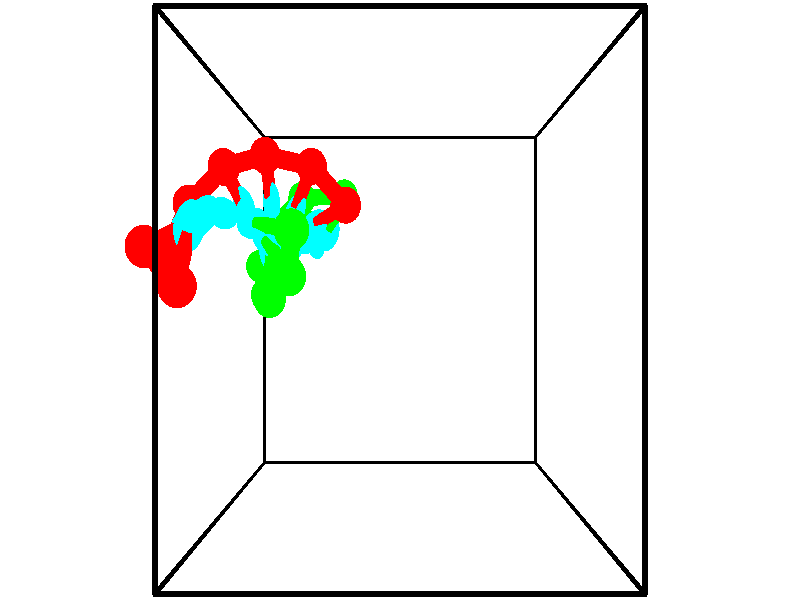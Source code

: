 // switches for output
#declare DRAW_BASES = 1; // possible values are 0, 1; only relevant for DNA ribbons
#declare DRAW_BASES_TYPE = 3; // possible values are 1, 2, 3; only relevant for DNA ribbons
#declare DRAW_FOG = 0; // set to 1 to enable fog

#include "colors.inc"

#include "transforms.inc"
background { rgb <1, 1, 1>}

#default {
   normal{
       ripples 0.25
       frequency 0.20
       turbulence 0.2
       lambda 5
   }
	finish {
		phong 0.1
		phong_size 40.
	}
}

// original window dimensions: 1024x640


// camera settings

camera {
	sky <-0, 1, 0>
	up <-0, 1, 0>
	right 1.6 * <1, 0, 0>
	location <2.5, 2.5, 11.1562>
	look_at <2.5, 2.5, 2.5>
	direction <0, 0, -8.6562>
	angle 67.0682
}


# declare cpy_camera_pos = <2.5, 2.5, 11.1562>;
# if (DRAW_FOG = 1)
fog {
	fog_type 2
	up vnormalize(cpy_camera_pos)
	color rgbt<1,1,1,0.3>
	distance 1e-5
	fog_alt 3e-3
	fog_offset 4
}
# end


// LIGHTS

# declare lum = 6;
global_settings {
	ambient_light rgb lum * <0.05, 0.05, 0.05>
	max_trace_level 15
}# declare cpy_direct_light_amount = 0.25;
light_source
{	1000 * <-1, -1, 1>,
	rgb lum * cpy_direct_light_amount
	parallel
}

light_source
{	1000 * <1, 1, -1>,
	rgb lum * cpy_direct_light_amount
	parallel
}

// strand 0

// nucleotide -1

// particle -1
sphere {
	<-0.490376, 2.658722, 3.059149> 0.250000
	pigment { color rgbt <1,0,0,0> }
	no_shadow
}
cylinder {
	<-0.371307, 3.034133, 3.129072>,  <-0.299866, 3.259380, 3.171026>, 0.100000
	pigment { color rgbt <1,0,0,0> }
	no_shadow
}
cylinder {
	<-0.371307, 3.034133, 3.129072>,  <-0.490376, 2.658722, 3.059149>, 0.100000
	pigment { color rgbt <1,0,0,0> }
	no_shadow
}

// particle -1
sphere {
	<-0.371307, 3.034133, 3.129072> 0.100000
	pigment { color rgbt <1,0,0,0> }
	no_shadow
}
sphere {
	0, 1
	scale<0.080000,0.200000,0.300000>
	matrix <-0.127971, 0.220684, -0.966914,
		-0.946053, 0.265451, 0.185796,
		0.297671, 0.938528, 0.174808,
		-0.282006, 3.315691, 3.181515>
	pigment { color rgbt <0,1,1,0> }
	no_shadow
}
cylinder {
	<-1.018358, 3.111696, 2.845774>,  <-0.490376, 2.658722, 3.059149>, 0.130000
	pigment { color rgbt <1,0,0,0> }
	no_shadow
}

// nucleotide -1

// particle -1
sphere {
	<-1.018358, 3.111696, 2.845774> 0.250000
	pigment { color rgbt <1,0,0,0> }
	no_shadow
}
cylinder {
	<-0.656914, 3.275629, 2.795937>,  <-0.440047, 3.373989, 2.766034>, 0.100000
	pigment { color rgbt <1,0,0,0> }
	no_shadow
}
cylinder {
	<-0.656914, 3.275629, 2.795937>,  <-1.018358, 3.111696, 2.845774>, 0.100000
	pigment { color rgbt <1,0,0,0> }
	no_shadow
}

// particle -1
sphere {
	<-0.656914, 3.275629, 2.795937> 0.100000
	pigment { color rgbt <1,0,0,0> }
	no_shadow
}
sphere {
	0, 1
	scale<0.080000,0.200000,0.300000>
	matrix <-0.201392, 0.149757, -0.967995,
		-0.378057, 0.899784, 0.217858,
		0.903612, 0.409832, -0.124592,
		-0.385830, 3.398579, 2.758559>
	pigment { color rgbt <0,1,1,0> }
	no_shadow
}
cylinder {
	<-0.921526, 3.143673, 2.166684>,  <-1.018358, 3.111696, 2.845774>, 0.130000
	pigment { color rgbt <1,0,0,0> }
	no_shadow
}

// nucleotide -1

// particle -1
sphere {
	<-0.921526, 3.143673, 2.166684> 0.250000
	pigment { color rgbt <1,0,0,0> }
	no_shadow
}
cylinder {
	<-0.606979, 3.365441, 2.275677>,  <-0.418251, 3.498501, 2.341072>, 0.100000
	pigment { color rgbt <1,0,0,0> }
	no_shadow
}
cylinder {
	<-0.606979, 3.365441, 2.275677>,  <-0.921526, 3.143673, 2.166684>, 0.100000
	pigment { color rgbt <1,0,0,0> }
	no_shadow
}

// particle -1
sphere {
	<-0.606979, 3.365441, 2.275677> 0.100000
	pigment { color rgbt <1,0,0,0> }
	no_shadow
}
sphere {
	0, 1
	scale<0.080000,0.200000,0.300000>
	matrix <0.228622, 0.148581, -0.962110,
		-0.573898, 0.818867, -0.009914,
		0.786367, 0.554420, 0.272482,
		-0.371069, 3.531766, 2.357421>
	pigment { color rgbt <0,1,1,0> }
	no_shadow
}
cylinder {
	<-0.804009, 3.756872, 1.681559>,  <-0.921526, 3.143673, 2.166684>, 0.130000
	pigment { color rgbt <1,0,0,0> }
	no_shadow
}

// nucleotide -1

// particle -1
sphere {
	<-0.804009, 3.756872, 1.681559> 0.250000
	pigment { color rgbt <1,0,0,0> }
	no_shadow
}
cylinder {
	<-0.454239, 3.667015, 1.853565>,  <-0.244377, 3.613101, 1.956769>, 0.100000
	pigment { color rgbt <1,0,0,0> }
	no_shadow
}
cylinder {
	<-0.454239, 3.667015, 1.853565>,  <-0.804009, 3.756872, 1.681559>, 0.100000
	pigment { color rgbt <1,0,0,0> }
	no_shadow
}

// particle -1
sphere {
	<-0.454239, 3.667015, 1.853565> 0.100000
	pigment { color rgbt <1,0,0,0> }
	no_shadow
}
sphere {
	0, 1
	scale<0.080000,0.200000,0.300000>
	matrix <0.456468, 0.080662, -0.886076,
		0.164365, 0.971097, 0.173075,
		0.874426, -0.224643, 0.430017,
		-0.191911, 3.599622, 1.982570>
	pigment { color rgbt <0,1,1,0> }
	no_shadow
}
cylinder {
	<-0.331469, 4.280345, 1.455529>,  <-0.804009, 3.756872, 1.681559>, 0.130000
	pigment { color rgbt <1,0,0,0> }
	no_shadow
}

// nucleotide -1

// particle -1
sphere {
	<-0.331469, 4.280345, 1.455529> 0.250000
	pigment { color rgbt <1,0,0,0> }
	no_shadow
}
cylinder {
	<-0.114769, 3.966637, 1.576477>,  <0.015251, 3.778412, 1.649046>, 0.100000
	pigment { color rgbt <1,0,0,0> }
	no_shadow
}
cylinder {
	<-0.114769, 3.966637, 1.576477>,  <-0.331469, 4.280345, 1.455529>, 0.100000
	pigment { color rgbt <1,0,0,0> }
	no_shadow
}

// particle -1
sphere {
	<-0.114769, 3.966637, 1.576477> 0.100000
	pigment { color rgbt <1,0,0,0> }
	no_shadow
}
sphere {
	0, 1
	scale<0.080000,0.200000,0.300000>
	matrix <0.570169, 0.078573, -0.817761,
		0.617588, 0.615424, 0.489733,
		0.541750, -0.784270, 0.302370,
		0.047756, 3.731356, 1.667188>
	pigment { color rgbt <0,1,1,0> }
	no_shadow
}
cylinder {
	<0.284144, 4.479250, 1.230100>,  <-0.331469, 4.280345, 1.455529>, 0.130000
	pigment { color rgbt <1,0,0,0> }
	no_shadow
}

// nucleotide -1

// particle -1
sphere {
	<0.284144, 4.479250, 1.230100> 0.250000
	pigment { color rgbt <1,0,0,0> }
	no_shadow
}
cylinder {
	<0.361488, 4.096140, 1.315214>,  <0.407895, 3.866274, 1.366283>, 0.100000
	pigment { color rgbt <1,0,0,0> }
	no_shadow
}
cylinder {
	<0.361488, 4.096140, 1.315214>,  <0.284144, 4.479250, 1.230100>, 0.100000
	pigment { color rgbt <1,0,0,0> }
	no_shadow
}

// particle -1
sphere {
	<0.361488, 4.096140, 1.315214> 0.100000
	pigment { color rgbt <1,0,0,0> }
	no_shadow
}
sphere {
	0, 1
	scale<0.080000,0.200000,0.300000>
	matrix <0.681614, -0.024860, -0.731290,
		0.705701, 0.286440, 0.648026,
		0.193361, -0.957775, 0.212786,
		0.419497, 3.808807, 1.379050>
	pigment { color rgbt <0,1,1,0> }
	no_shadow
}
cylinder {
	<1.045057, 4.335271, 1.203080>,  <0.284144, 4.479250, 1.230100>, 0.130000
	pigment { color rgbt <1,0,0,0> }
	no_shadow
}

// nucleotide -1

// particle -1
sphere {
	<1.045057, 4.335271, 1.203080> 0.250000
	pigment { color rgbt <1,0,0,0> }
	no_shadow
}
cylinder {
	<0.879181, 3.972194, 1.177397>,  <0.779655, 3.754347, 1.161987>, 0.100000
	pigment { color rgbt <1,0,0,0> }
	no_shadow
}
cylinder {
	<0.879181, 3.972194, 1.177397>,  <1.045057, 4.335271, 1.203080>, 0.100000
	pigment { color rgbt <1,0,0,0> }
	no_shadow
}

// particle -1
sphere {
	<0.879181, 3.972194, 1.177397> 0.100000
	pigment { color rgbt <1,0,0,0> }
	no_shadow
}
sphere {
	0, 1
	scale<0.080000,0.200000,0.300000>
	matrix <0.514810, -0.175842, -0.839077,
		0.750335, -0.381013, 0.540210,
		-0.414691, -0.907694, -0.064209,
		0.754774, 3.699885, 1.158134>
	pigment { color rgbt <0,1,1,0> }
	no_shadow
}
cylinder {
	<1.610007, 3.794160, 1.260401>,  <1.045057, 4.335271, 1.203080>, 0.130000
	pigment { color rgbt <1,0,0,0> }
	no_shadow
}

// nucleotide -1

// particle -1
sphere {
	<1.610007, 3.794160, 1.260401> 0.250000
	pigment { color rgbt <1,0,0,0> }
	no_shadow
}
cylinder {
	<1.289253, 3.663936, 1.060005>,  <1.096801, 3.585801, 0.939768>, 0.100000
	pigment { color rgbt <1,0,0,0> }
	no_shadow
}
cylinder {
	<1.289253, 3.663936, 1.060005>,  <1.610007, 3.794160, 1.260401>, 0.100000
	pigment { color rgbt <1,0,0,0> }
	no_shadow
}

// particle -1
sphere {
	<1.289253, 3.663936, 1.060005> 0.100000
	pigment { color rgbt <1,0,0,0> }
	no_shadow
}
sphere {
	0, 1
	scale<0.080000,0.200000,0.300000>
	matrix <0.551430, -0.080468, -0.830331,
		0.230010, -0.942091, 0.244050,
		-0.801885, -0.325561, -0.500989,
		1.048688, 3.566268, 0.909708>
	pigment { color rgbt <0,1,1,0> }
	no_shadow
}
// strand 1

// nucleotide -1

// particle -1
sphere {
	<1.446177, 4.152726, -0.291170> 0.250000
	pigment { color rgbt <0,1,0,0> }
	no_shadow
}
cylinder {
	<1.261063, 3.812787, -0.392036>,  <1.149994, 3.608824, -0.452556>, 0.100000
	pigment { color rgbt <0,1,0,0> }
	no_shadow
}
cylinder {
	<1.261063, 3.812787, -0.392036>,  <1.446177, 4.152726, -0.291170>, 0.100000
	pigment { color rgbt <0,1,0,0> }
	no_shadow
}

// particle -1
sphere {
	<1.261063, 3.812787, -0.392036> 0.100000
	pigment { color rgbt <0,1,0,0> }
	no_shadow
}
sphere {
	0, 1
	scale<0.080000,0.200000,0.300000>
	matrix <-0.248019, -0.148971, 0.957233,
		-0.851067, 0.505536, -0.141837,
		-0.462786, -0.849848, -0.252167,
		1.122227, 3.557833, -0.467686>
	pigment { color rgbt <0,1,1,0> }
	no_shadow
}
cylinder {
	<0.672333, 4.083821, -0.101567>,  <1.446177, 4.152726, -0.291170>, 0.130000
	pigment { color rgbt <0,1,0,0> }
	no_shadow
}

// nucleotide -1

// particle -1
sphere {
	<0.672333, 4.083821, -0.101567> 0.250000
	pigment { color rgbt <0,1,0,0> }
	no_shadow
}
cylinder {
	<0.806297, 3.707104, -0.089832>,  <0.886676, 3.481073, -0.082792>, 0.100000
	pigment { color rgbt <0,1,0,0> }
	no_shadow
}
cylinder {
	<0.806297, 3.707104, -0.089832>,  <0.672333, 4.083821, -0.101567>, 0.100000
	pigment { color rgbt <0,1,0,0> }
	no_shadow
}

// particle -1
sphere {
	<0.806297, 3.707104, -0.089832> 0.100000
	pigment { color rgbt <0,1,0,0> }
	no_shadow
}
sphere {
	0, 1
	scale<0.080000,0.200000,0.300000>
	matrix <-0.390952, -0.110563, 0.913746,
		-0.857317, -0.317492, -0.405225,
		0.334910, -0.941793, 0.029336,
		0.906770, 3.424566, -0.081031>
	pigment { color rgbt <0,1,1,0> }
	no_shadow
}
cylinder {
	<0.159420, 3.649252, -0.016902>,  <0.672333, 4.083821, -0.101567>, 0.130000
	pigment { color rgbt <0,1,0,0> }
	no_shadow
}

// nucleotide -1

// particle -1
sphere {
	<0.159420, 3.649252, -0.016902> 0.250000
	pigment { color rgbt <0,1,0,0> }
	no_shadow
}
cylinder {
	<0.487328, 3.506510, 0.162266>,  <0.684072, 3.420865, 0.269766>, 0.100000
	pigment { color rgbt <0,1,0,0> }
	no_shadow
}
cylinder {
	<0.487328, 3.506510, 0.162266>,  <0.159420, 3.649252, -0.016902>, 0.100000
	pigment { color rgbt <0,1,0,0> }
	no_shadow
}

// particle -1
sphere {
	<0.487328, 3.506510, 0.162266> 0.100000
	pigment { color rgbt <0,1,0,0> }
	no_shadow
}
sphere {
	0, 1
	scale<0.080000,0.200000,0.300000>
	matrix <-0.512859, -0.109385, 0.851476,
		-0.254859, -0.927733, -0.272687,
		0.819770, -0.356856, 0.447919,
		0.733259, 3.399453, 0.296641>
	pigment { color rgbt <0,1,1,0> }
	no_shadow
}
cylinder {
	<0.000006, 3.002994, 0.338662>,  <0.159420, 3.649252, -0.016902>, 0.130000
	pigment { color rgbt <0,1,0,0> }
	no_shadow
}

// nucleotide -1

// particle -1
sphere {
	<0.000006, 3.002994, 0.338662> 0.250000
	pigment { color rgbt <0,1,0,0> }
	no_shadow
}
cylinder {
	<0.333115, 3.134157, 0.517086>,  <0.532980, 3.212855, 0.624140>, 0.100000
	pigment { color rgbt <0,1,0,0> }
	no_shadow
}
cylinder {
	<0.333115, 3.134157, 0.517086>,  <0.000006, 3.002994, 0.338662>, 0.100000
	pigment { color rgbt <0,1,0,0> }
	no_shadow
}

// particle -1
sphere {
	<0.333115, 3.134157, 0.517086> 0.100000
	pigment { color rgbt <0,1,0,0> }
	no_shadow
}
sphere {
	0, 1
	scale<0.080000,0.200000,0.300000>
	matrix <-0.441733, -0.092108, 0.892406,
		0.333713, -0.940209, 0.068143,
		0.832771, 0.327908, 0.446059,
		0.582946, 3.232529, 0.650904>
	pigment { color rgbt <0,1,1,0> }
	no_shadow
}
cylinder {
	<0.231148, 2.573017, 0.921310>,  <0.000006, 3.002994, 0.338662>, 0.130000
	pigment { color rgbt <0,1,0,0> }
	no_shadow
}

// nucleotide -1

// particle -1
sphere {
	<0.231148, 2.573017, 0.921310> 0.250000
	pigment { color rgbt <0,1,0,0> }
	no_shadow
}
cylinder {
	<0.370132, 2.938103, 1.007309>,  <0.453523, 3.157154, 1.058908>, 0.100000
	pigment { color rgbt <0,1,0,0> }
	no_shadow
}
cylinder {
	<0.370132, 2.938103, 1.007309>,  <0.231148, 2.573017, 0.921310>, 0.100000
	pigment { color rgbt <0,1,0,0> }
	no_shadow
}

// particle -1
sphere {
	<0.370132, 2.938103, 1.007309> 0.100000
	pigment { color rgbt <0,1,0,0> }
	no_shadow
}
sphere {
	0, 1
	scale<0.080000,0.200000,0.300000>
	matrix <-0.313861, -0.102855, 0.943881,
		0.883607, -0.395442, 0.250727,
		0.347462, 0.912714, 0.214997,
		0.474371, 3.211917, 1.071808>
	pigment { color rgbt <0,1,1,0> }
	no_shadow
}
cylinder {
	<0.443560, 2.513034, 1.619567>,  <0.231148, 2.573017, 0.921310>, 0.130000
	pigment { color rgbt <0,1,0,0> }
	no_shadow
}

// nucleotide -1

// particle -1
sphere {
	<0.443560, 2.513034, 1.619567> 0.250000
	pigment { color rgbt <0,1,0,0> }
	no_shadow
}
cylinder {
	<0.439209, 2.904493, 1.537468>,  <0.436599, 3.139369, 1.488208>, 0.100000
	pigment { color rgbt <0,1,0,0> }
	no_shadow
}
cylinder {
	<0.439209, 2.904493, 1.537468>,  <0.443560, 2.513034, 1.619567>, 0.100000
	pigment { color rgbt <0,1,0,0> }
	no_shadow
}

// particle -1
sphere {
	<0.439209, 2.904493, 1.537468> 0.100000
	pigment { color rgbt <0,1,0,0> }
	no_shadow
}
sphere {
	0, 1
	scale<0.080000,0.200000,0.300000>
	matrix <-0.088235, 0.203521, 0.975087,
		0.996040, 0.028716, 0.084137,
		-0.010877, 0.978650, -0.205248,
		0.435946, 3.198088, 1.475893>
	pigment { color rgbt <0,1,1,0> }
	no_shadow
}
cylinder {
	<0.838959, 2.796544, 2.107090>,  <0.443560, 2.513034, 1.619567>, 0.130000
	pigment { color rgbt <0,1,0,0> }
	no_shadow
}

// nucleotide -1

// particle -1
sphere {
	<0.838959, 2.796544, 2.107090> 0.250000
	pigment { color rgbt <0,1,0,0> }
	no_shadow
}
cylinder {
	<0.599548, 3.094791, 1.989910>,  <0.455902, 3.273740, 1.919602>, 0.100000
	pigment { color rgbt <0,1,0,0> }
	no_shadow
}
cylinder {
	<0.599548, 3.094791, 1.989910>,  <0.838959, 2.796544, 2.107090>, 0.100000
	pigment { color rgbt <0,1,0,0> }
	no_shadow
}

// particle -1
sphere {
	<0.599548, 3.094791, 1.989910> 0.100000
	pigment { color rgbt <0,1,0,0> }
	no_shadow
}
sphere {
	0, 1
	scale<0.080000,0.200000,0.300000>
	matrix <-0.425624, 0.013830, 0.904794,
		0.678682, 0.666230, 0.309075,
		-0.598527, 0.745618, -0.292950,
		0.419990, 3.318477, 1.902025>
	pigment { color rgbt <0,1,1,0> }
	no_shadow
}
cylinder {
	<0.954536, 3.335713, 2.564089>,  <0.838959, 2.796544, 2.107090>, 0.130000
	pigment { color rgbt <0,1,0,0> }
	no_shadow
}

// nucleotide -1

// particle -1
sphere {
	<0.954536, 3.335713, 2.564089> 0.250000
	pigment { color rgbt <0,1,0,0> }
	no_shadow
}
cylinder {
	<0.600166, 3.397108, 2.389009>,  <0.387545, 3.433945, 2.283962>, 0.100000
	pigment { color rgbt <0,1,0,0> }
	no_shadow
}
cylinder {
	<0.600166, 3.397108, 2.389009>,  <0.954536, 3.335713, 2.564089>, 0.100000
	pigment { color rgbt <0,1,0,0> }
	no_shadow
}

// particle -1
sphere {
	<0.600166, 3.397108, 2.389009> 0.100000
	pigment { color rgbt <0,1,0,0> }
	no_shadow
}
sphere {
	0, 1
	scale<0.080000,0.200000,0.300000>
	matrix <-0.403096, 0.212059, 0.890250,
		0.229460, 0.965128, -0.125998,
		-0.885924, 0.153488, -0.437698,
		0.334389, 3.443155, 2.257700>
	pigment { color rgbt <0,1,1,0> }
	no_shadow
}
// box output
cylinder {
	<0.000000, 0.000000, 0.000000>,  <5.000000, 0.000000, 0.000000>, 0.025000
	pigment { color rgbt <0,0,0,0> }
	no_shadow
}
cylinder {
	<0.000000, 0.000000, 0.000000>,  <0.000000, 5.000000, 0.000000>, 0.025000
	pigment { color rgbt <0,0,0,0> }
	no_shadow
}
cylinder {
	<0.000000, 0.000000, 0.000000>,  <0.000000, 0.000000, 5.000000>, 0.025000
	pigment { color rgbt <0,0,0,0> }
	no_shadow
}
cylinder {
	<5.000000, 5.000000, 5.000000>,  <0.000000, 5.000000, 5.000000>, 0.025000
	pigment { color rgbt <0,0,0,0> }
	no_shadow
}
cylinder {
	<5.000000, 5.000000, 5.000000>,  <5.000000, 0.000000, 5.000000>, 0.025000
	pigment { color rgbt <0,0,0,0> }
	no_shadow
}
cylinder {
	<5.000000, 5.000000, 5.000000>,  <5.000000, 5.000000, 0.000000>, 0.025000
	pigment { color rgbt <0,0,0,0> }
	no_shadow
}
cylinder {
	<0.000000, 0.000000, 5.000000>,  <0.000000, 5.000000, 5.000000>, 0.025000
	pigment { color rgbt <0,0,0,0> }
	no_shadow
}
cylinder {
	<0.000000, 0.000000, 5.000000>,  <5.000000, 0.000000, 5.000000>, 0.025000
	pigment { color rgbt <0,0,0,0> }
	no_shadow
}
cylinder {
	<5.000000, 5.000000, 0.000000>,  <0.000000, 5.000000, 0.000000>, 0.025000
	pigment { color rgbt <0,0,0,0> }
	no_shadow
}
cylinder {
	<5.000000, 5.000000, 0.000000>,  <5.000000, 0.000000, 0.000000>, 0.025000
	pigment { color rgbt <0,0,0,0> }
	no_shadow
}
cylinder {
	<5.000000, 0.000000, 5.000000>,  <5.000000, 0.000000, 0.000000>, 0.025000
	pigment { color rgbt <0,0,0,0> }
	no_shadow
}
cylinder {
	<0.000000, 5.000000, 0.000000>,  <0.000000, 5.000000, 5.000000>, 0.025000
	pigment { color rgbt <0,0,0,0> }
	no_shadow
}
// end of box output
